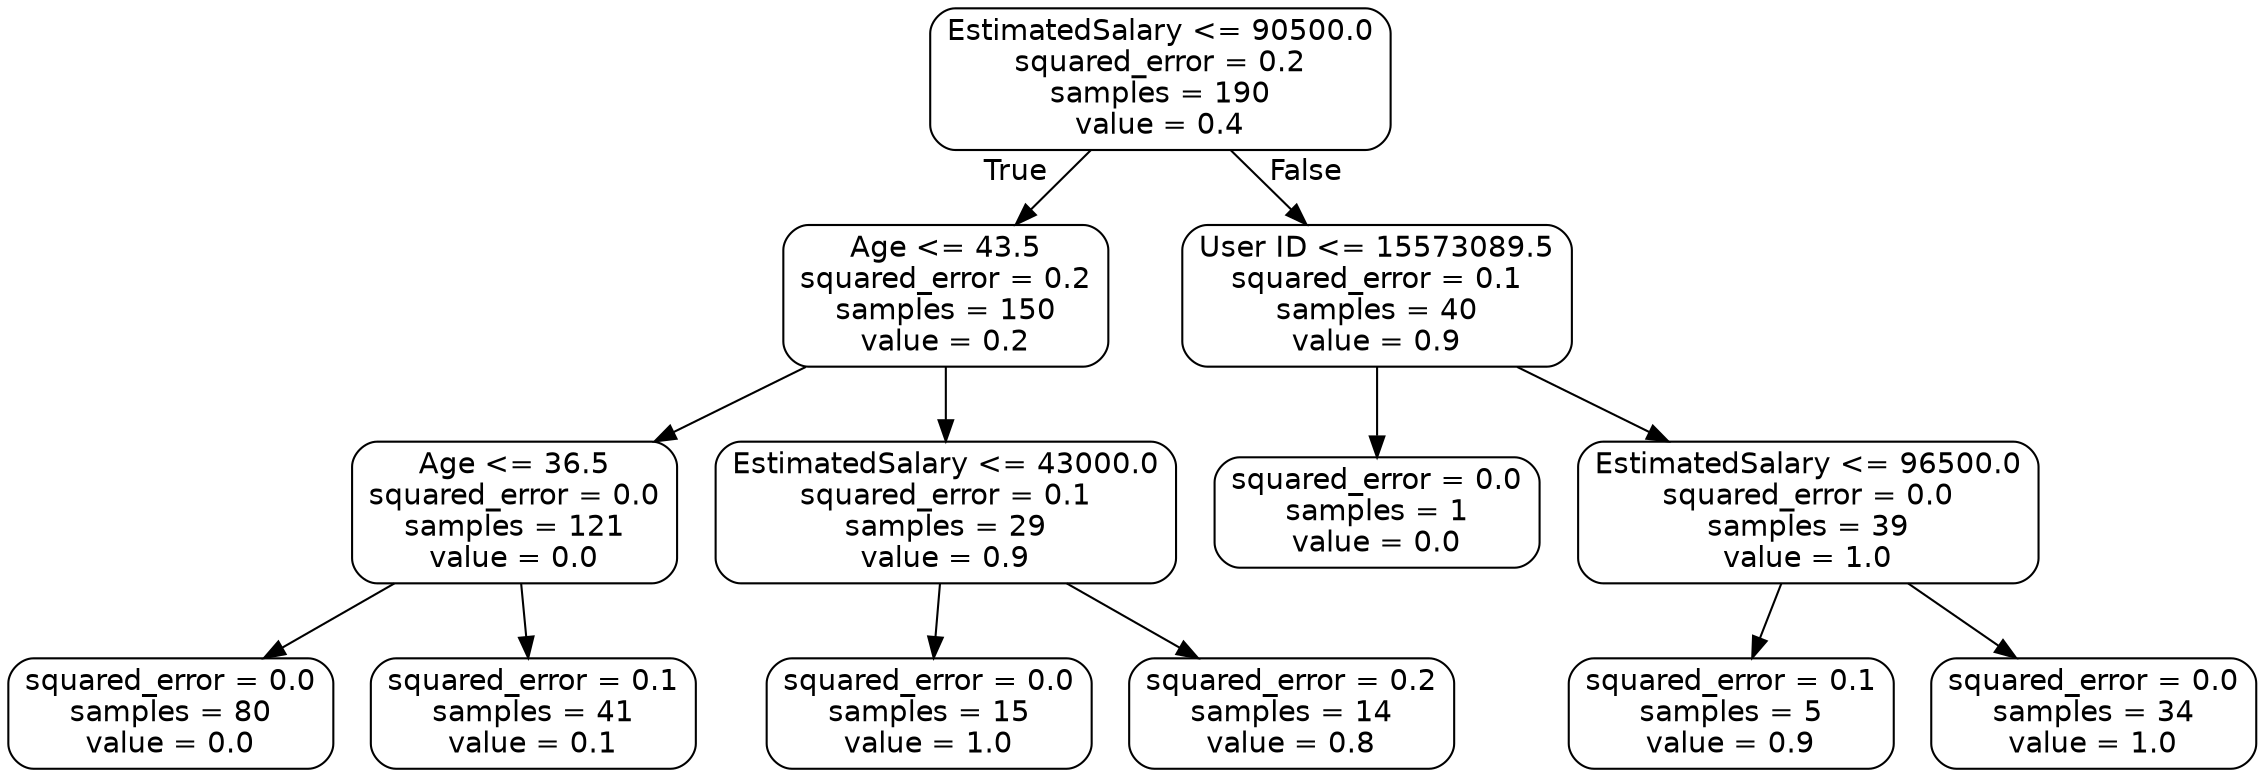 digraph Tree {
node [shape=box, style="rounded", color="black", fontname="helvetica"] ;
edge [fontname="helvetica"] ;
0 [label="EstimatedSalary <= 90500.0\nsquared_error = 0.2\nsamples = 190\nvalue = 0.4"] ;
1 [label="Age <= 43.5\nsquared_error = 0.2\nsamples = 150\nvalue = 0.2"] ;
0 -> 1 [labeldistance=2.5, labelangle=45, headlabel="True"] ;
2 [label="Age <= 36.5\nsquared_error = 0.0\nsamples = 121\nvalue = 0.0"] ;
1 -> 2 ;
3 [label="squared_error = 0.0\nsamples = 80\nvalue = 0.0"] ;
2 -> 3 ;
4 [label="squared_error = 0.1\nsamples = 41\nvalue = 0.1"] ;
2 -> 4 ;
5 [label="EstimatedSalary <= 43000.0\nsquared_error = 0.1\nsamples = 29\nvalue = 0.9"] ;
1 -> 5 ;
6 [label="squared_error = 0.0\nsamples = 15\nvalue = 1.0"] ;
5 -> 6 ;
7 [label="squared_error = 0.2\nsamples = 14\nvalue = 0.8"] ;
5 -> 7 ;
8 [label="User ID <= 15573089.5\nsquared_error = 0.1\nsamples = 40\nvalue = 0.9"] ;
0 -> 8 [labeldistance=2.5, labelangle=-45, headlabel="False"] ;
9 [label="squared_error = 0.0\nsamples = 1\nvalue = 0.0"] ;
8 -> 9 ;
10 [label="EstimatedSalary <= 96500.0\nsquared_error = 0.0\nsamples = 39\nvalue = 1.0"] ;
8 -> 10 ;
11 [label="squared_error = 0.1\nsamples = 5\nvalue = 0.9"] ;
10 -> 11 ;
12 [label="squared_error = 0.0\nsamples = 34\nvalue = 1.0"] ;
10 -> 12 ;
}